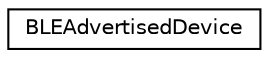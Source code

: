 digraph "Graphical Class Hierarchy"
{
  edge [fontname="Helvetica",fontsize="10",labelfontname="Helvetica",labelfontsize="10"];
  node [fontname="Helvetica",fontsize="10",shape=record];
  rankdir="LR";
  Node0 [label="BLEAdvertisedDevice",height=0.2,width=0.4,color="black", fillcolor="white", style="filled",URL="$class_b_l_e_advertised_device.html",tooltip="A representation of a BLE advertised device found by a scan. "];
}
